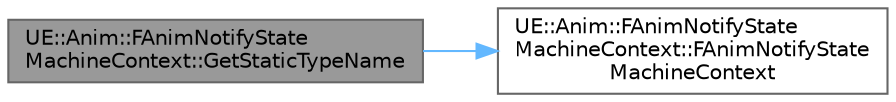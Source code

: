 digraph "UE::Anim::FAnimNotifyStateMachineContext::GetStaticTypeName"
{
 // INTERACTIVE_SVG=YES
 // LATEX_PDF_SIZE
  bgcolor="transparent";
  edge [fontname=Helvetica,fontsize=10,labelfontname=Helvetica,labelfontsize=10];
  node [fontname=Helvetica,fontsize=10,shape=box,height=0.2,width=0.4];
  rankdir="LR";
  Node1 [id="Node000001",label="UE::Anim::FAnimNotifyState\lMachineContext::GetStaticTypeName",height=0.2,width=0.4,color="gray40", fillcolor="grey60", style="filled", fontcolor="black",tooltip=" "];
  Node1 -> Node2 [id="edge1_Node000001_Node000002",color="steelblue1",style="solid",tooltip=" "];
  Node2 [id="Node000002",label="UE::Anim::FAnimNotifyState\lMachineContext::FAnimNotifyState\lMachineContext",height=0.2,width=0.4,color="grey40", fillcolor="white", style="filled",URL="$d6/dd2/classUE_1_1Anim_1_1FAnimNotifyStateMachineContext.html#a86136e9a423ca49c3c66add39ef8f844",tooltip=" "];
}
